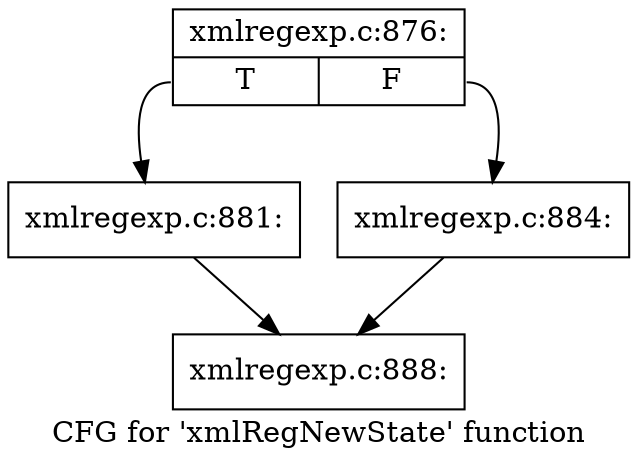 digraph "CFG for 'xmlRegNewState' function" {
	label="CFG for 'xmlRegNewState' function";

	Node0x42b4670 [shape=record,label="{xmlregexp.c:876:|{<s0>T|<s1>F}}"];
	Node0x42b4670:s0 -> Node0x42b4bd0;
	Node0x42b4670:s1 -> Node0x42b7e60;
	Node0x42b4bd0 [shape=record,label="{xmlregexp.c:881:}"];
	Node0x42b4bd0 -> Node0x42b7530;
	Node0x42b7e60 [shape=record,label="{xmlregexp.c:884:}"];
	Node0x42b7e60 -> Node0x42b7530;
	Node0x42b7530 [shape=record,label="{xmlregexp.c:888:}"];
}
